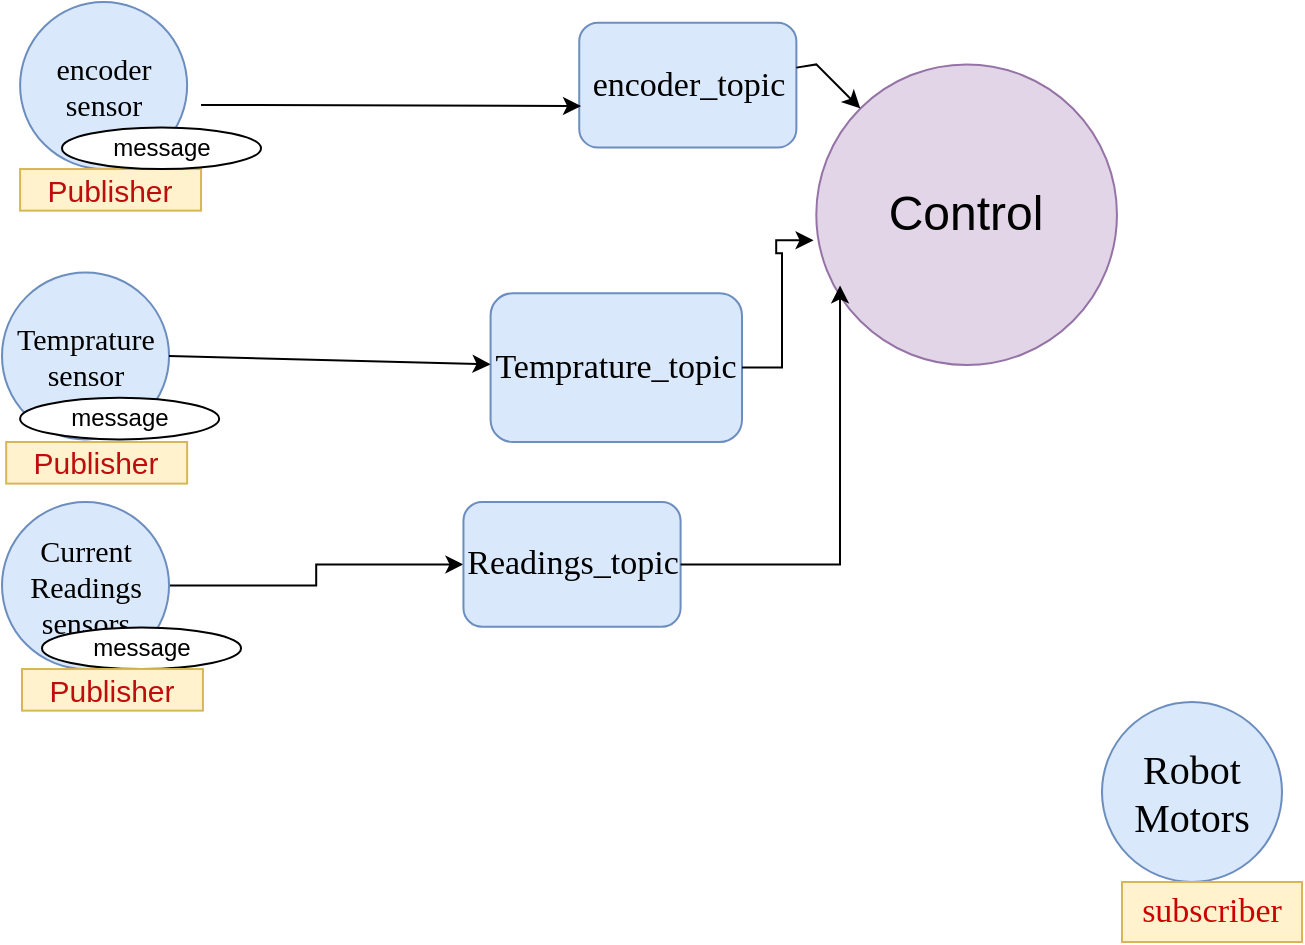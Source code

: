 <mxfile version="24.7.6">
  <diagram id="C5RBs43oDa-KdzZeNtuy" name="Page-1">
    <mxGraphModel dx="1500" dy="830" grid="1" gridSize="10" guides="1" tooltips="1" connect="1" arrows="1" fold="1" page="1" pageScale="1" pageWidth="827" pageHeight="1169" math="0" shadow="0">
      <root>
        <mxCell id="WIyWlLk6GJQsqaUBKTNV-0" />
        <mxCell id="WIyWlLk6GJQsqaUBKTNV-1" parent="WIyWlLk6GJQsqaUBKTNV-0" />
        <mxCell id="_LUNVOAvk6cnaFEgm021-16" value="Robot Motors" style="ellipse;whiteSpace=wrap;html=1;aspect=fixed;fontFamily=Times New Roman;fontSize=20;fillColor=#dae8fc;strokeColor=#6c8ebf;" parent="WIyWlLk6GJQsqaUBKTNV-1" vertex="1">
          <mxGeometry x="620" y="400" width="90" height="90" as="geometry" />
        </mxCell>
        <mxCell id="_LUNVOAvk6cnaFEgm021-20" value="subscriber" style="rounded=0;whiteSpace=wrap;html=1;fontFamily=Times New Roman;fontSize=17;fillColor=#fff2cc;strokeColor=#d6b656;fontColor=#CC0000;" parent="WIyWlLk6GJQsqaUBKTNV-1" vertex="1">
          <mxGeometry x="630" y="490" width="90" height="30" as="geometry" />
        </mxCell>
        <mxCell id="uRggoZyK75skg75SPxrR-12" value="" style="group" vertex="1" connectable="0" parent="WIyWlLk6GJQsqaUBKTNV-1">
          <mxGeometry x="70" y="50" width="570" height="260" as="geometry" />
        </mxCell>
        <mxCell id="_LUNVOAvk6cnaFEgm021-1" value="encoder sensor" style="ellipse;whiteSpace=wrap;html=1;aspect=fixed;fontFamily=Times New Roman;fontSize=15;fillColor=#dae8fc;strokeColor=#6c8ebf;" parent="uRggoZyK75skg75SPxrR-12" vertex="1">
          <mxGeometry x="9.048" width="83.516" height="83.516" as="geometry" />
        </mxCell>
        <mxCell id="_LUNVOAvk6cnaFEgm021-3" value="Publisher" style="text;html=1;align=center;verticalAlign=middle;whiteSpace=wrap;rounded=0;fontSize=15;fillColor=#fff2cc;strokeColor=#d6b656;fontColor=#bf0d0d;" parent="uRggoZyK75skg75SPxrR-12" vertex="1">
          <mxGeometry x="9.045" y="83.52" width="90.476" height="20.8" as="geometry" />
        </mxCell>
        <mxCell id="_LUNVOAvk6cnaFEgm021-4" value="message" style="ellipse;whiteSpace=wrap;html=1;" parent="uRggoZyK75skg75SPxrR-12" vertex="1">
          <mxGeometry x="29.995" y="62.72" width="99.524" height="20.8" as="geometry" />
        </mxCell>
        <mxCell id="_LUNVOAvk6cnaFEgm021-7" value="encoder_topic" style="rounded=1;whiteSpace=wrap;html=1;fontFamily=Times New Roman;fontSize=17;fillColor=#dae8fc;strokeColor=#6c8ebf;" parent="uRggoZyK75skg75SPxrR-12" vertex="1">
          <mxGeometry x="288.619" y="10.4" width="108.571" height="62.4" as="geometry" />
        </mxCell>
        <mxCell id="uRggoZyK75skg75SPxrR-0" value="" style="endArrow=classic;html=1;rounded=0;" edge="1" parent="uRggoZyK75skg75SPxrR-12">
          <mxGeometry relative="1" as="geometry">
            <mxPoint x="99.524" y="51.48" as="sourcePoint" />
            <mxPoint x="289.524" y="52" as="targetPoint" />
          </mxGeometry>
        </mxCell>
        <mxCell id="uRggoZyK75skg75SPxrR-3" value="Control" style="ellipse;whiteSpace=wrap;html=1;aspect=fixed;fontSize=24;fillColor=#e1d5e7;strokeColor=#9673a6;" vertex="1" parent="uRggoZyK75skg75SPxrR-12">
          <mxGeometry x="407.143" y="31.2" width="150.33" height="150.33" as="geometry" />
        </mxCell>
        <mxCell id="uRggoZyK75skg75SPxrR-4" value="" style="endArrow=classic;html=1;rounded=0;" edge="1" parent="uRggoZyK75skg75SPxrR-12" source="_LUNVOAvk6cnaFEgm021-7" target="uRggoZyK75skg75SPxrR-3">
          <mxGeometry width="50" height="50" relative="1" as="geometry">
            <mxPoint x="398.095" y="10.4" as="sourcePoint" />
            <mxPoint x="380" y="114.4" as="targetPoint" />
            <Array as="points">
              <mxPoint x="407.143" y="31.2" />
            </Array>
          </mxGeometry>
        </mxCell>
        <mxCell id="uRggoZyK75skg75SPxrR-5" value="Temprature sensor" style="ellipse;whiteSpace=wrap;html=1;aspect=fixed;fontFamily=Times New Roman;fontSize=15;fillColor=#dae8fc;strokeColor=#6c8ebf;" vertex="1" parent="uRggoZyK75skg75SPxrR-12">
          <mxGeometry y="135.2" width="83.516" height="83.516" as="geometry" />
        </mxCell>
        <mxCell id="uRggoZyK75skg75SPxrR-6" value="message" style="ellipse;whiteSpace=wrap;html=1;" vertex="1" parent="uRggoZyK75skg75SPxrR-12">
          <mxGeometry x="9.044" y="197.92" width="99.524" height="20.8" as="geometry" />
        </mxCell>
        <mxCell id="uRggoZyK75skg75SPxrR-7" value="Publisher" style="text;html=1;align=center;verticalAlign=middle;whiteSpace=wrap;rounded=0;fontSize=15;fillColor=#fff2cc;strokeColor=#d6b656;fontColor=#bf0d0d;" vertex="1" parent="uRggoZyK75skg75SPxrR-12">
          <mxGeometry x="2.09" y="220.0" width="90.476" height="20.8" as="geometry" />
        </mxCell>
        <mxCell id="uRggoZyK75skg75SPxrR-8" value="Temprature_topic" style="rounded=1;whiteSpace=wrap;html=1;fontFamily=Times New Roman;fontSize=17;fillColor=#dae8fc;strokeColor=#6c8ebf;" vertex="1" parent="uRggoZyK75skg75SPxrR-12">
          <mxGeometry x="244.29" y="145.6" width="125.71" height="74.4" as="geometry" />
        </mxCell>
        <mxCell id="uRggoZyK75skg75SPxrR-10" value="" style="endArrow=classic;html=1;rounded=0;exitX=1;exitY=0.5;exitDx=0;exitDy=0;" edge="1" parent="uRggoZyK75skg75SPxrR-12" source="uRggoZyK75skg75SPxrR-5" target="uRggoZyK75skg75SPxrR-8">
          <mxGeometry width="50" height="50" relative="1" as="geometry">
            <mxPoint x="108.571" y="197.6" as="sourcePoint" />
            <mxPoint x="153.81" y="145.6" as="targetPoint" />
          </mxGeometry>
        </mxCell>
        <mxCell id="uRggoZyK75skg75SPxrR-11" style="edgeStyle=orthogonalEdgeStyle;rounded=0;orthogonalLoop=1;jettySize=auto;html=1;exitX=1;exitY=0.5;exitDx=0;exitDy=0;entryX=-0.009;entryY=0.585;entryDx=0;entryDy=0;entryPerimeter=0;" edge="1" parent="uRggoZyK75skg75SPxrR-12" source="uRggoZyK75skg75SPxrR-8" target="uRggoZyK75skg75SPxrR-3">
          <mxGeometry relative="1" as="geometry" />
        </mxCell>
        <mxCell id="uRggoZyK75skg75SPxrR-33" style="edgeStyle=orthogonalEdgeStyle;rounded=0;orthogonalLoop=1;jettySize=auto;html=1;exitX=1;exitY=0.5;exitDx=0;exitDy=0;entryX=0;entryY=0.5;entryDx=0;entryDy=0;" edge="1" parent="WIyWlLk6GJQsqaUBKTNV-1" source="uRggoZyK75skg75SPxrR-13" target="uRggoZyK75skg75SPxrR-32">
          <mxGeometry relative="1" as="geometry" />
        </mxCell>
        <mxCell id="uRggoZyK75skg75SPxrR-13" value="Current Readings sensors" style="ellipse;whiteSpace=wrap;html=1;aspect=fixed;fontFamily=Times New Roman;fontSize=15;fillColor=#dae8fc;strokeColor=#6c8ebf;" vertex="1" parent="WIyWlLk6GJQsqaUBKTNV-1">
          <mxGeometry x="70" y="300.0" width="83.516" height="83.516" as="geometry" />
        </mxCell>
        <mxCell id="uRggoZyK75skg75SPxrR-15" value="message" style="ellipse;whiteSpace=wrap;html=1;" vertex="1" parent="WIyWlLk6GJQsqaUBKTNV-1">
          <mxGeometry x="89.995" y="362.72" width="99.524" height="20.8" as="geometry" />
        </mxCell>
        <mxCell id="uRggoZyK75skg75SPxrR-16" value="Publisher" style="text;html=1;align=center;verticalAlign=middle;whiteSpace=wrap;rounded=0;fontSize=15;fillColor=#fff2cc;strokeColor=#d6b656;fontColor=#bf0d0d;" vertex="1" parent="WIyWlLk6GJQsqaUBKTNV-1">
          <mxGeometry x="79.995" y="383.52" width="90.476" height="20.8" as="geometry" />
        </mxCell>
        <mxCell id="uRggoZyK75skg75SPxrR-32" value="Readings_topic" style="rounded=1;whiteSpace=wrap;html=1;fontFamily=Times New Roman;fontSize=17;fillColor=#dae8fc;strokeColor=#6c8ebf;" vertex="1" parent="WIyWlLk6GJQsqaUBKTNV-1">
          <mxGeometry x="300.719" y="300" width="108.571" height="62.4" as="geometry" />
        </mxCell>
        <mxCell id="uRggoZyK75skg75SPxrR-34" style="edgeStyle=orthogonalEdgeStyle;rounded=0;orthogonalLoop=1;jettySize=auto;html=1;exitX=1;exitY=0.5;exitDx=0;exitDy=0;entryX=0.079;entryY=0.735;entryDx=0;entryDy=0;entryPerimeter=0;" edge="1" parent="WIyWlLk6GJQsqaUBKTNV-1" source="uRggoZyK75skg75SPxrR-32" target="uRggoZyK75skg75SPxrR-3">
          <mxGeometry relative="1" as="geometry" />
        </mxCell>
      </root>
    </mxGraphModel>
  </diagram>
</mxfile>
